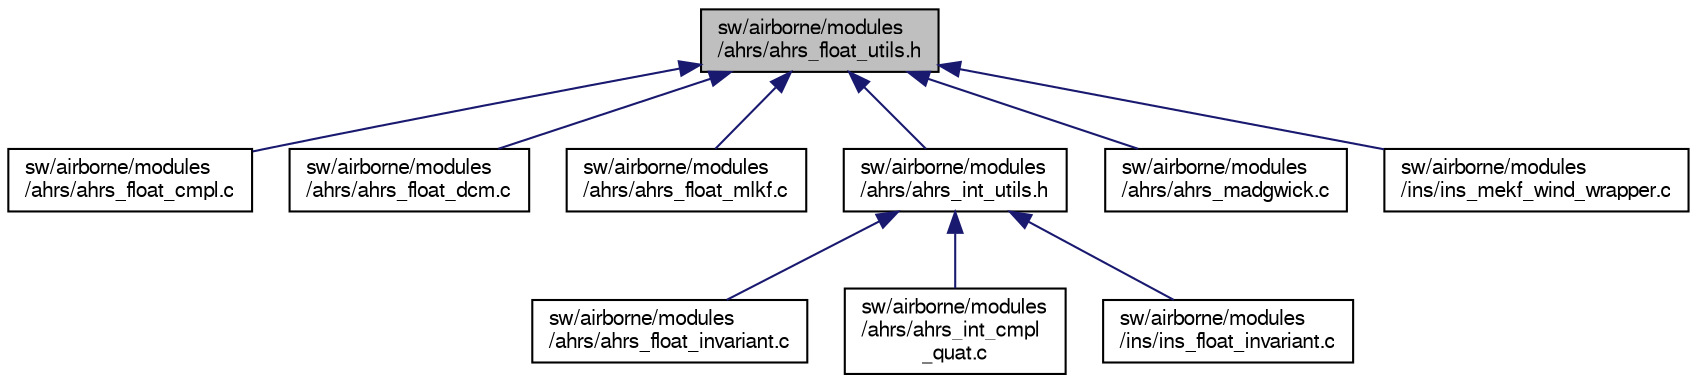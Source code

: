 digraph "sw/airborne/modules/ahrs/ahrs_float_utils.h"
{
  edge [fontname="FreeSans",fontsize="10",labelfontname="FreeSans",labelfontsize="10"];
  node [fontname="FreeSans",fontsize="10",shape=record];
  Node1 [label="sw/airborne/modules\l/ahrs/ahrs_float_utils.h",height=0.2,width=0.4,color="black", fillcolor="grey75", style="filled", fontcolor="black"];
  Node1 -> Node2 [dir="back",color="midnightblue",fontsize="10",style="solid",fontname="FreeSans"];
  Node2 [label="sw/airborne/modules\l/ahrs/ahrs_float_cmpl.c",height=0.2,width=0.4,color="black", fillcolor="white", style="filled",URL="$ahrs__float__cmpl_8c.html",tooltip="Complementary filter in float to estimate the attitude, heading and gyro bias. "];
  Node1 -> Node3 [dir="back",color="midnightblue",fontsize="10",style="solid",fontname="FreeSans"];
  Node3 [label="sw/airborne/modules\l/ahrs/ahrs_float_dcm.c",height=0.2,width=0.4,color="black", fillcolor="white", style="filled",URL="$ahrs__float__dcm_8c.html",tooltip="Attitude estimation for fixedwings based on the DCM. "];
  Node1 -> Node4 [dir="back",color="midnightblue",fontsize="10",style="solid",fontname="FreeSans"];
  Node4 [label="sw/airborne/modules\l/ahrs/ahrs_float_mlkf.c",height=0.2,width=0.4,color="black", fillcolor="white", style="filled",URL="$ahrs__float__mlkf_8c.html",tooltip="Multiplicative linearized Kalman Filter in quaternion formulation. "];
  Node1 -> Node5 [dir="back",color="midnightblue",fontsize="10",style="solid",fontname="FreeSans"];
  Node5 [label="sw/airborne/modules\l/ahrs/ahrs_int_utils.h",height=0.2,width=0.4,color="black", fillcolor="white", style="filled",URL="$ahrs__int__utils_8h.html",tooltip="Utility functions for fixed point AHRS implementations. "];
  Node5 -> Node6 [dir="back",color="midnightblue",fontsize="10",style="solid",fontname="FreeSans"];
  Node6 [label="sw/airborne/modules\l/ahrs/ahrs_float_invariant.c",height=0.2,width=0.4,color="black", fillcolor="white", style="filled",URL="$ahrs__float__invariant_8c.html"];
  Node5 -> Node7 [dir="back",color="midnightblue",fontsize="10",style="solid",fontname="FreeSans"];
  Node7 [label="sw/airborne/modules\l/ahrs/ahrs_int_cmpl\l_quat.c",height=0.2,width=0.4,color="black", fillcolor="white", style="filled",URL="$ahrs__int__cmpl__quat_8c.html",tooltip="Quaternion complementary filter (fixed-point). "];
  Node5 -> Node8 [dir="back",color="midnightblue",fontsize="10",style="solid",fontname="FreeSans"];
  Node8 [label="sw/airborne/modules\l/ins/ins_float_invariant.c",height=0.2,width=0.4,color="black", fillcolor="white", style="filled",URL="$ins__float__invariant_8c.html"];
  Node1 -> Node9 [dir="back",color="midnightblue",fontsize="10",style="solid",fontname="FreeSans"];
  Node9 [label="sw/airborne/modules\l/ahrs/ahrs_madgwick.c",height=0.2,width=0.4,color="black", fillcolor="white", style="filled",URL="$ahrs__madgwick_8c.html"];
  Node1 -> Node10 [dir="back",color="midnightblue",fontsize="10",style="solid",fontname="FreeSans"];
  Node10 [label="sw/airborne/modules\l/ins/ins_mekf_wind_wrapper.c",height=0.2,width=0.4,color="black", fillcolor="white", style="filled",URL="$ins__mekf__wind__wrapper_8c.html",tooltip="Paparazzi specific wrapper to run MEKF-Wind INS filter. "];
}

